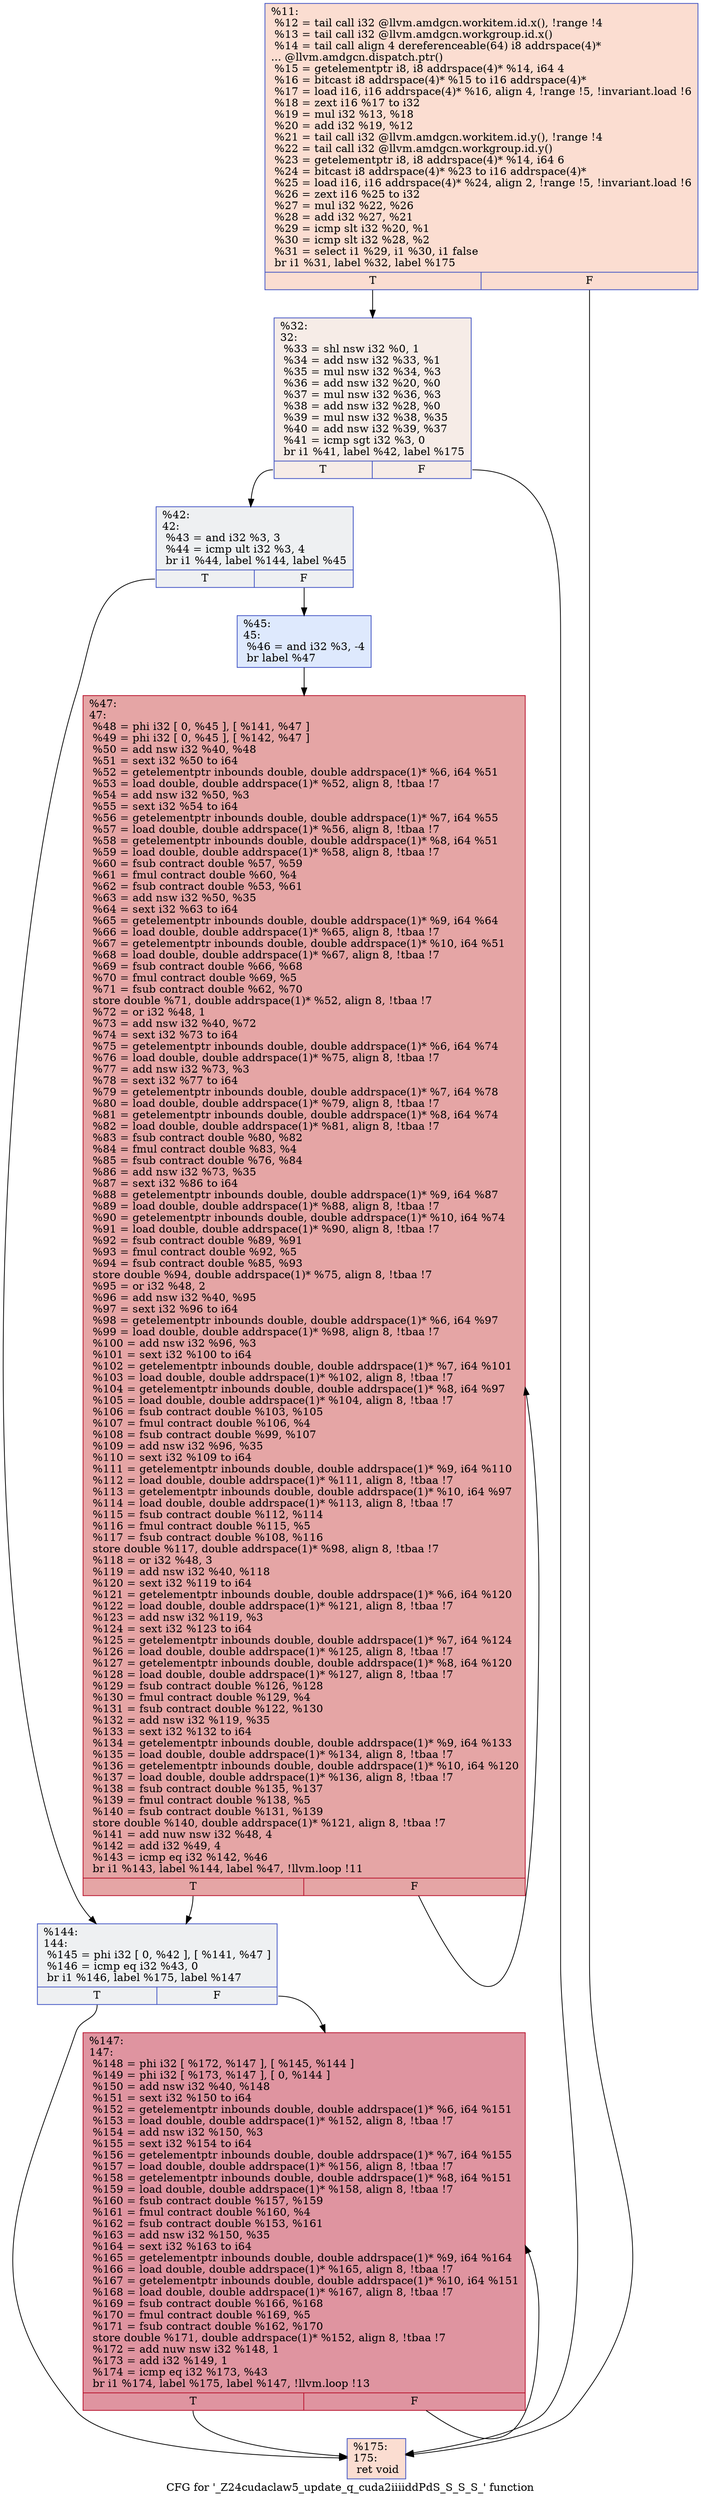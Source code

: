 digraph "CFG for '_Z24cudaclaw5_update_q_cuda2iiiiddPdS_S_S_S_' function" {
	label="CFG for '_Z24cudaclaw5_update_q_cuda2iiiiddPdS_S_S_S_' function";

	Node0x61a02b0 [shape=record,color="#3d50c3ff", style=filled, fillcolor="#f7b39670",label="{%11:\l  %12 = tail call i32 @llvm.amdgcn.workitem.id.x(), !range !4\l  %13 = tail call i32 @llvm.amdgcn.workgroup.id.x()\l  %14 = tail call align 4 dereferenceable(64) i8 addrspace(4)*\l... @llvm.amdgcn.dispatch.ptr()\l  %15 = getelementptr i8, i8 addrspace(4)* %14, i64 4\l  %16 = bitcast i8 addrspace(4)* %15 to i16 addrspace(4)*\l  %17 = load i16, i16 addrspace(4)* %16, align 4, !range !5, !invariant.load !6\l  %18 = zext i16 %17 to i32\l  %19 = mul i32 %13, %18\l  %20 = add i32 %19, %12\l  %21 = tail call i32 @llvm.amdgcn.workitem.id.y(), !range !4\l  %22 = tail call i32 @llvm.amdgcn.workgroup.id.y()\l  %23 = getelementptr i8, i8 addrspace(4)* %14, i64 6\l  %24 = bitcast i8 addrspace(4)* %23 to i16 addrspace(4)*\l  %25 = load i16, i16 addrspace(4)* %24, align 2, !range !5, !invariant.load !6\l  %26 = zext i16 %25 to i32\l  %27 = mul i32 %22, %26\l  %28 = add i32 %27, %21\l  %29 = icmp slt i32 %20, %1\l  %30 = icmp slt i32 %28, %2\l  %31 = select i1 %29, i1 %30, i1 false\l  br i1 %31, label %32, label %175\l|{<s0>T|<s1>F}}"];
	Node0x61a02b0:s0 -> Node0x61a4b20;
	Node0x61a02b0:s1 -> Node0x61a4bb0;
	Node0x61a4b20 [shape=record,color="#3d50c3ff", style=filled, fillcolor="#ead5c970",label="{%32:\l32:                                               \l  %33 = shl nsw i32 %0, 1\l  %34 = add nsw i32 %33, %1\l  %35 = mul nsw i32 %34, %3\l  %36 = add nsw i32 %20, %0\l  %37 = mul nsw i32 %36, %3\l  %38 = add nsw i32 %28, %0\l  %39 = mul nsw i32 %38, %35\l  %40 = add nsw i32 %39, %37\l  %41 = icmp sgt i32 %3, 0\l  br i1 %41, label %42, label %175\l|{<s0>T|<s1>F}}"];
	Node0x61a4b20:s0 -> Node0x61a5380;
	Node0x61a4b20:s1 -> Node0x61a4bb0;
	Node0x61a5380 [shape=record,color="#3d50c3ff", style=filled, fillcolor="#d9dce170",label="{%42:\l42:                                               \l  %43 = and i32 %3, 3\l  %44 = icmp ult i32 %3, 4\l  br i1 %44, label %144, label %45\l|{<s0>T|<s1>F}}"];
	Node0x61a5380:s0 -> Node0x61a5600;
	Node0x61a5380:s1 -> Node0x61a5650;
	Node0x61a5650 [shape=record,color="#3d50c3ff", style=filled, fillcolor="#b5cdfa70",label="{%45:\l45:                                               \l  %46 = and i32 %3, -4\l  br label %47\l}"];
	Node0x61a5650 -> Node0x61a5850;
	Node0x61a5850 [shape=record,color="#b70d28ff", style=filled, fillcolor="#c5333470",label="{%47:\l47:                                               \l  %48 = phi i32 [ 0, %45 ], [ %141, %47 ]\l  %49 = phi i32 [ 0, %45 ], [ %142, %47 ]\l  %50 = add nsw i32 %40, %48\l  %51 = sext i32 %50 to i64\l  %52 = getelementptr inbounds double, double addrspace(1)* %6, i64 %51\l  %53 = load double, double addrspace(1)* %52, align 8, !tbaa !7\l  %54 = add nsw i32 %50, %3\l  %55 = sext i32 %54 to i64\l  %56 = getelementptr inbounds double, double addrspace(1)* %7, i64 %55\l  %57 = load double, double addrspace(1)* %56, align 8, !tbaa !7\l  %58 = getelementptr inbounds double, double addrspace(1)* %8, i64 %51\l  %59 = load double, double addrspace(1)* %58, align 8, !tbaa !7\l  %60 = fsub contract double %57, %59\l  %61 = fmul contract double %60, %4\l  %62 = fsub contract double %53, %61\l  %63 = add nsw i32 %50, %35\l  %64 = sext i32 %63 to i64\l  %65 = getelementptr inbounds double, double addrspace(1)* %9, i64 %64\l  %66 = load double, double addrspace(1)* %65, align 8, !tbaa !7\l  %67 = getelementptr inbounds double, double addrspace(1)* %10, i64 %51\l  %68 = load double, double addrspace(1)* %67, align 8, !tbaa !7\l  %69 = fsub contract double %66, %68\l  %70 = fmul contract double %69, %5\l  %71 = fsub contract double %62, %70\l  store double %71, double addrspace(1)* %52, align 8, !tbaa !7\l  %72 = or i32 %48, 1\l  %73 = add nsw i32 %40, %72\l  %74 = sext i32 %73 to i64\l  %75 = getelementptr inbounds double, double addrspace(1)* %6, i64 %74\l  %76 = load double, double addrspace(1)* %75, align 8, !tbaa !7\l  %77 = add nsw i32 %73, %3\l  %78 = sext i32 %77 to i64\l  %79 = getelementptr inbounds double, double addrspace(1)* %7, i64 %78\l  %80 = load double, double addrspace(1)* %79, align 8, !tbaa !7\l  %81 = getelementptr inbounds double, double addrspace(1)* %8, i64 %74\l  %82 = load double, double addrspace(1)* %81, align 8, !tbaa !7\l  %83 = fsub contract double %80, %82\l  %84 = fmul contract double %83, %4\l  %85 = fsub contract double %76, %84\l  %86 = add nsw i32 %73, %35\l  %87 = sext i32 %86 to i64\l  %88 = getelementptr inbounds double, double addrspace(1)* %9, i64 %87\l  %89 = load double, double addrspace(1)* %88, align 8, !tbaa !7\l  %90 = getelementptr inbounds double, double addrspace(1)* %10, i64 %74\l  %91 = load double, double addrspace(1)* %90, align 8, !tbaa !7\l  %92 = fsub contract double %89, %91\l  %93 = fmul contract double %92, %5\l  %94 = fsub contract double %85, %93\l  store double %94, double addrspace(1)* %75, align 8, !tbaa !7\l  %95 = or i32 %48, 2\l  %96 = add nsw i32 %40, %95\l  %97 = sext i32 %96 to i64\l  %98 = getelementptr inbounds double, double addrspace(1)* %6, i64 %97\l  %99 = load double, double addrspace(1)* %98, align 8, !tbaa !7\l  %100 = add nsw i32 %96, %3\l  %101 = sext i32 %100 to i64\l  %102 = getelementptr inbounds double, double addrspace(1)* %7, i64 %101\l  %103 = load double, double addrspace(1)* %102, align 8, !tbaa !7\l  %104 = getelementptr inbounds double, double addrspace(1)* %8, i64 %97\l  %105 = load double, double addrspace(1)* %104, align 8, !tbaa !7\l  %106 = fsub contract double %103, %105\l  %107 = fmul contract double %106, %4\l  %108 = fsub contract double %99, %107\l  %109 = add nsw i32 %96, %35\l  %110 = sext i32 %109 to i64\l  %111 = getelementptr inbounds double, double addrspace(1)* %9, i64 %110\l  %112 = load double, double addrspace(1)* %111, align 8, !tbaa !7\l  %113 = getelementptr inbounds double, double addrspace(1)* %10, i64 %97\l  %114 = load double, double addrspace(1)* %113, align 8, !tbaa !7\l  %115 = fsub contract double %112, %114\l  %116 = fmul contract double %115, %5\l  %117 = fsub contract double %108, %116\l  store double %117, double addrspace(1)* %98, align 8, !tbaa !7\l  %118 = or i32 %48, 3\l  %119 = add nsw i32 %40, %118\l  %120 = sext i32 %119 to i64\l  %121 = getelementptr inbounds double, double addrspace(1)* %6, i64 %120\l  %122 = load double, double addrspace(1)* %121, align 8, !tbaa !7\l  %123 = add nsw i32 %119, %3\l  %124 = sext i32 %123 to i64\l  %125 = getelementptr inbounds double, double addrspace(1)* %7, i64 %124\l  %126 = load double, double addrspace(1)* %125, align 8, !tbaa !7\l  %127 = getelementptr inbounds double, double addrspace(1)* %8, i64 %120\l  %128 = load double, double addrspace(1)* %127, align 8, !tbaa !7\l  %129 = fsub contract double %126, %128\l  %130 = fmul contract double %129, %4\l  %131 = fsub contract double %122, %130\l  %132 = add nsw i32 %119, %35\l  %133 = sext i32 %132 to i64\l  %134 = getelementptr inbounds double, double addrspace(1)* %9, i64 %133\l  %135 = load double, double addrspace(1)* %134, align 8, !tbaa !7\l  %136 = getelementptr inbounds double, double addrspace(1)* %10, i64 %120\l  %137 = load double, double addrspace(1)* %136, align 8, !tbaa !7\l  %138 = fsub contract double %135, %137\l  %139 = fmul contract double %138, %5\l  %140 = fsub contract double %131, %139\l  store double %140, double addrspace(1)* %121, align 8, !tbaa !7\l  %141 = add nuw nsw i32 %48, 4\l  %142 = add i32 %49, 4\l  %143 = icmp eq i32 %142, %46\l  br i1 %143, label %144, label %47, !llvm.loop !11\l|{<s0>T|<s1>F}}"];
	Node0x61a5850:s0 -> Node0x61a5600;
	Node0x61a5850:s1 -> Node0x61a5850;
	Node0x61a5600 [shape=record,color="#3d50c3ff", style=filled, fillcolor="#d9dce170",label="{%144:\l144:                                              \l  %145 = phi i32 [ 0, %42 ], [ %141, %47 ]\l  %146 = icmp eq i32 %43, 0\l  br i1 %146, label %175, label %147\l|{<s0>T|<s1>F}}"];
	Node0x61a5600:s0 -> Node0x61a4bb0;
	Node0x61a5600:s1 -> Node0x61aa010;
	Node0x61aa010 [shape=record,color="#b70d28ff", style=filled, fillcolor="#b70d2870",label="{%147:\l147:                                              \l  %148 = phi i32 [ %172, %147 ], [ %145, %144 ]\l  %149 = phi i32 [ %173, %147 ], [ 0, %144 ]\l  %150 = add nsw i32 %40, %148\l  %151 = sext i32 %150 to i64\l  %152 = getelementptr inbounds double, double addrspace(1)* %6, i64 %151\l  %153 = load double, double addrspace(1)* %152, align 8, !tbaa !7\l  %154 = add nsw i32 %150, %3\l  %155 = sext i32 %154 to i64\l  %156 = getelementptr inbounds double, double addrspace(1)* %7, i64 %155\l  %157 = load double, double addrspace(1)* %156, align 8, !tbaa !7\l  %158 = getelementptr inbounds double, double addrspace(1)* %8, i64 %151\l  %159 = load double, double addrspace(1)* %158, align 8, !tbaa !7\l  %160 = fsub contract double %157, %159\l  %161 = fmul contract double %160, %4\l  %162 = fsub contract double %153, %161\l  %163 = add nsw i32 %150, %35\l  %164 = sext i32 %163 to i64\l  %165 = getelementptr inbounds double, double addrspace(1)* %9, i64 %164\l  %166 = load double, double addrspace(1)* %165, align 8, !tbaa !7\l  %167 = getelementptr inbounds double, double addrspace(1)* %10, i64 %151\l  %168 = load double, double addrspace(1)* %167, align 8, !tbaa !7\l  %169 = fsub contract double %166, %168\l  %170 = fmul contract double %169, %5\l  %171 = fsub contract double %162, %170\l  store double %171, double addrspace(1)* %152, align 8, !tbaa !7\l  %172 = add nuw nsw i32 %148, 1\l  %173 = add i32 %149, 1\l  %174 = icmp eq i32 %173, %43\l  br i1 %174, label %175, label %147, !llvm.loop !13\l|{<s0>T|<s1>F}}"];
	Node0x61aa010:s0 -> Node0x61a4bb0;
	Node0x61aa010:s1 -> Node0x61aa010;
	Node0x61a4bb0 [shape=record,color="#3d50c3ff", style=filled, fillcolor="#f7b39670",label="{%175:\l175:                                              \l  ret void\l}"];
}

